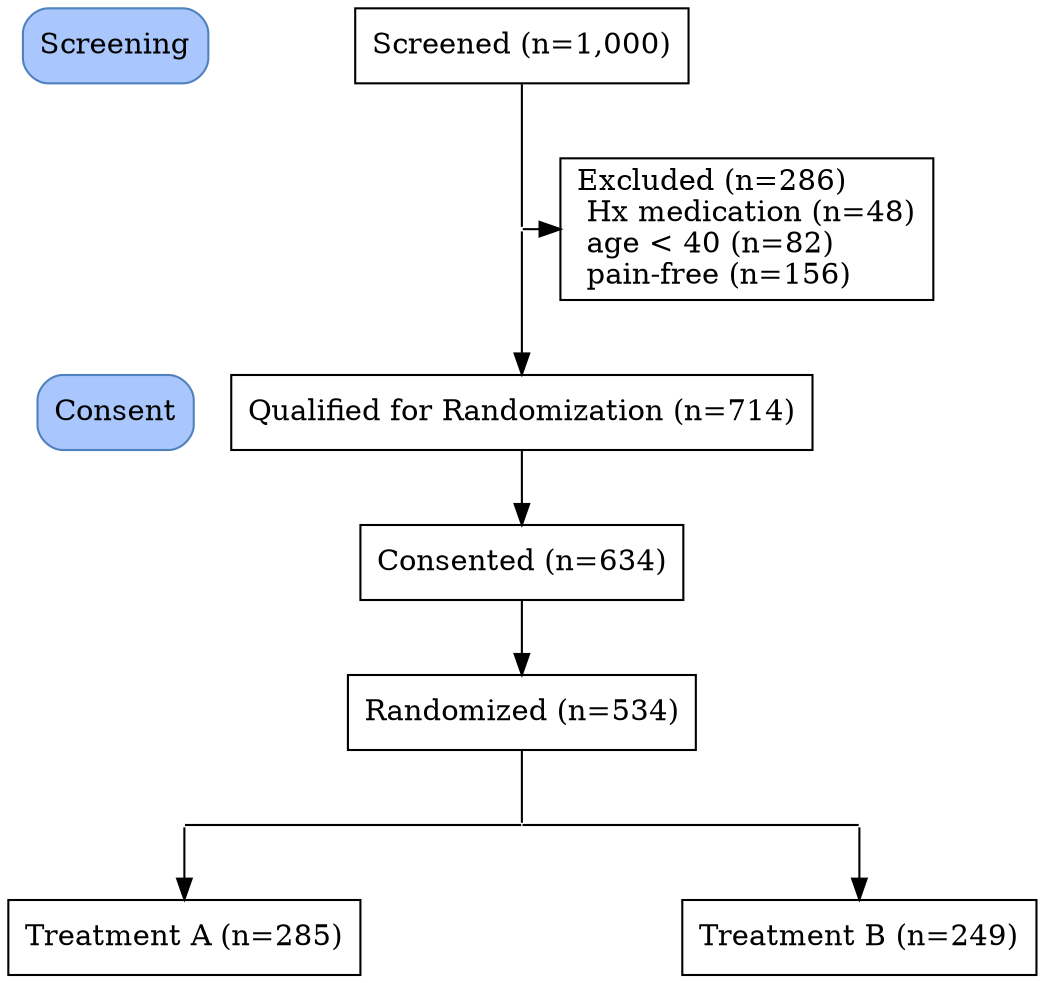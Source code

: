 digraph consort_diagram {
  graph [layout = dot]

node [shape = rectangle, style = "rounded,filled", fillcolor = "#A9C7FD" color = "#4F81BD"]
label8 [label = "Screening"]
label9 [label = "Consent"]


edge[style=invis];
label8 -> label9;


# node definitions with substituted label text
  node [shape = rectangle, fillcolor = Biege, style="", fillcolor = "", color = ""]

node1 [label = "Screened (n=1,000)"]
node2 [label = "Excluded (n=286)\l Hx medication (n=48)\l age < 40 (n=82)\l pain-free (n=156)\l"]
node3 [label = "Qualified for Randomization (n=714)"]
node4 [label = "Consented (n=634)"]
node5 [label = "Randomized (n=534)"]
node6 [label = "Treatment A (n=285)"]
node7 [label = "Treatment B (n=249)"]


## Invisible point node for joints

node [shape = point, width = 0, style=invis]

P1 P2 P3 P4

subgraph {
  rank = same; rankdir = LR; label8;  node1;
  }
subgraph {
  rank = same; rankdir = LR; P1; node2;
  }
subgraph {
  rank = same; rankdir = LR; label9;  node3;
  }
subgraph {
  rank = same; rankdir = LR; node4;
  }
subgraph {
  rank = same; rankdir = LR; node5;
  }
subgraph {
  rank = same; rankdir = LR; P2; P3; P4;
  }
subgraph {
  rank = same; rankdir = LR; node6; node7;
  }

edge[style=""];

node1 -> P1 [arrowhead = none];
P1 -> node2;
P1 -> node3;
node3 -> node4;
node4 -> node5;
node5 -> P3 [arrowhead = none];
P2 -> node6;
P4 -> node7;
P2 -> P3 -> P4 [arrowhead = none, minlen = 9.0];


}
